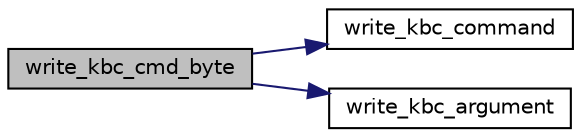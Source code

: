 digraph "write_kbc_cmd_byte"
{
 // INTERACTIVE_SVG=YES
 // LATEX_PDF_SIZE
  bgcolor="transparent";
  edge [fontname="Helvetica",fontsize="10",labelfontname="Helvetica",labelfontsize="10"];
  node [fontname="Helvetica",fontsize="10",shape=record];
  rankdir="LR";
  Node31 [label="write_kbc_cmd_byte",height=0.2,width=0.4,color="black", fillcolor="grey75", style="filled", fontcolor="black",tooltip=" "];
  Node31 -> Node32 [color="midnightblue",fontsize="10",style="solid"];
  Node32 [label="write_kbc_command",height=0.2,width=0.4,color="black",URL="$group__mouse.html#gac193b39c229dcec39b0d82bb9f242574",tooltip="makes a kbd kernel call"];
  Node31 -> Node33 [color="midnightblue",fontsize="10",style="solid"];
  Node33 [label="write_kbc_argument",height=0.2,width=0.4,color="black",URL="$group__mouse.html#gaa581647856759c0789e39e87beb056c0",tooltip=" "];
}
